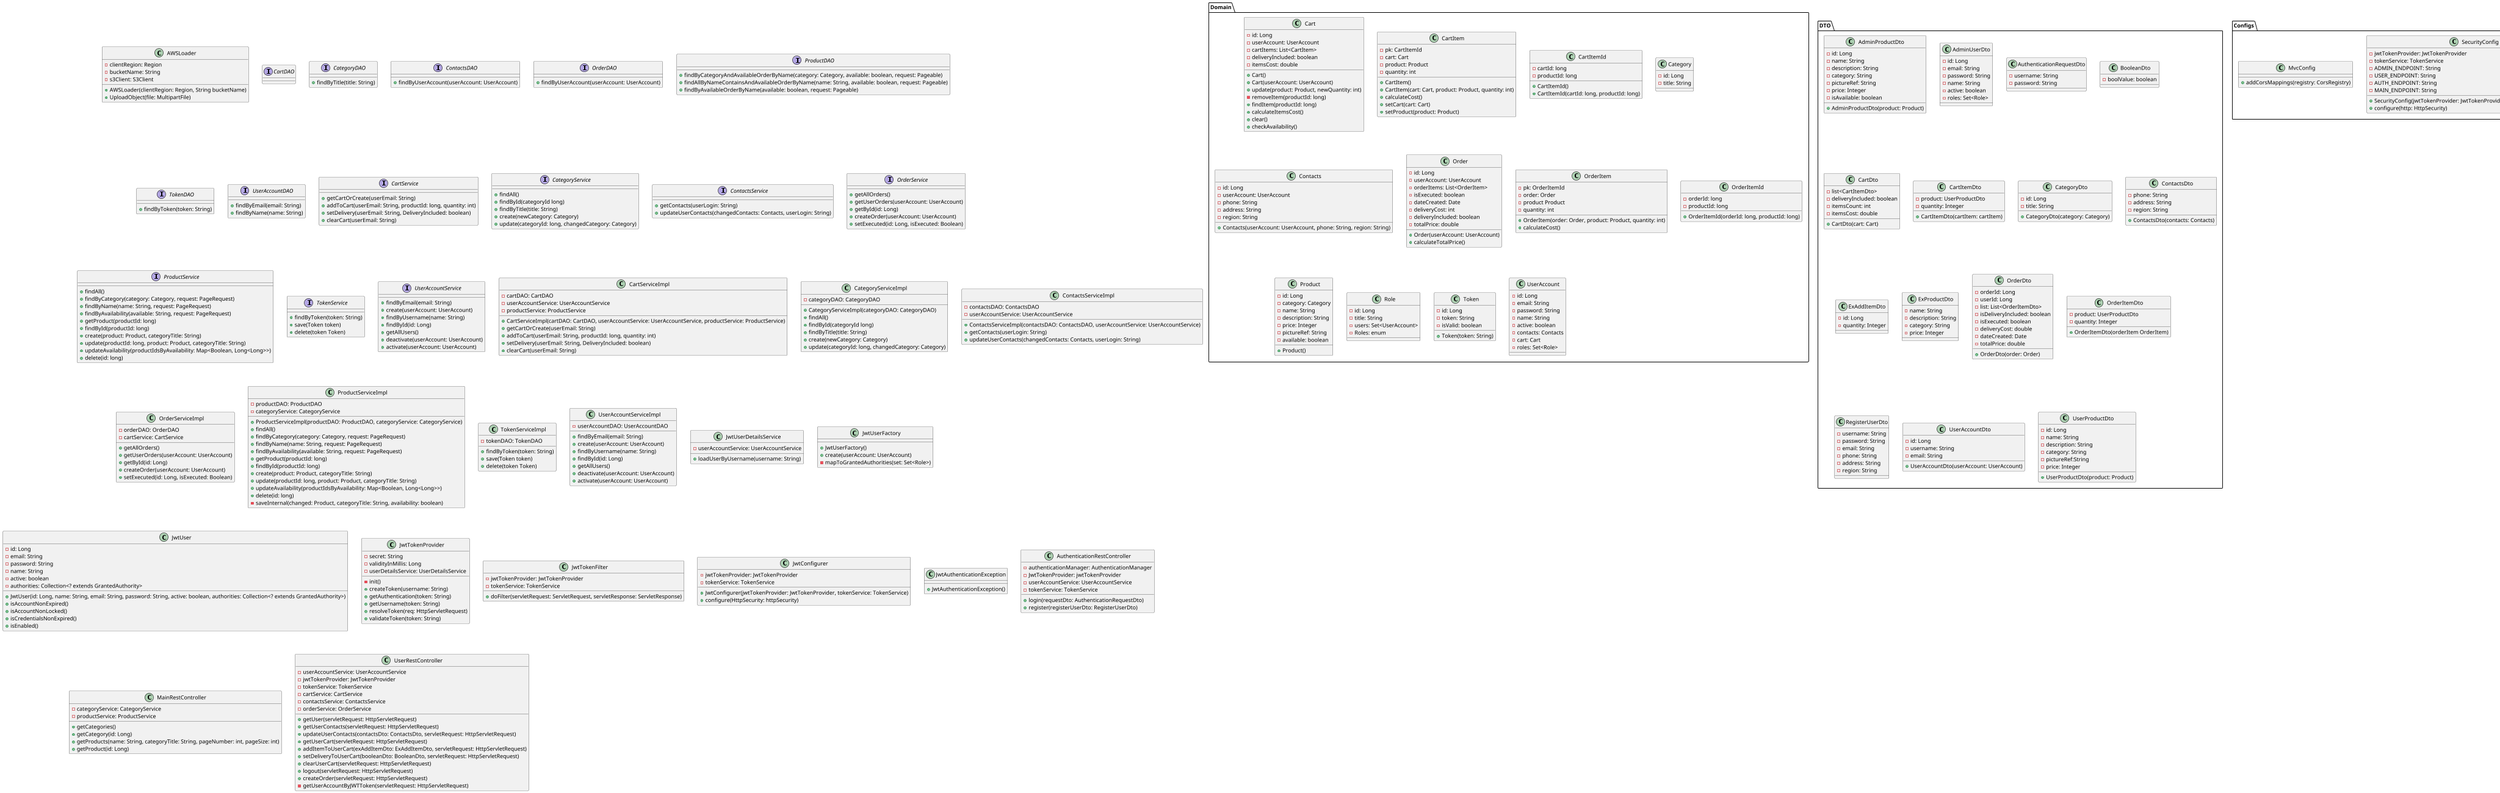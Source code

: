 @startuml ClassDiagram

scale 3000 width
scale 1300 height

class AWSLoader {
    -clientRegion: Region
    -bucketName: String
    -s3Client: S3Client
    +{method}AWSLoader(clientRegion: Region, String bucketName)
    +{method}UploadObject(file: MultipartFile)
}

interface CartDAO{

}

interface CategoryDAO{
  +{method}findByTitle(title: String)
}

interface ContactsDAO{
  +{method}findByUserAccount(userAccount: UserAccount)
}

interface OrderDAO{
  +{method}findByUserAccount(userAccount: UserAccount)
}

interface ProductDAO{
  +{method}findByCategoryAndAvailableOrderByName(category: Category, available: boolean, request: Pageable)
  +{method}findAllByNameContainsAndAvailableOrderByName(name: String, available: boolean, request: Pageable)
  +{method}findByAvailableOrderByName(available: boolean, request: Pageable)
}

interface TokenDAO{
  +{method}findByToken(token: String)
}

interface UserAccountDAO{
  +{method}findByEmail(email: String)
  +{method}findByName(name: String)
}

Package "Domain"{
    class Cart{
        -id: Long
        -userAccount: UserAccount
        -cartItems: List<CartItem>
        -deliveryIncluded: boolean
        -itemsCost: double
        +{method}Cart()
        +{method}Cart(userAccount: UserAccount)
        +{method}update(product: Product, newQuantity: int)
        -{method}removeItem(productId: long)
        +{method}findItem(productId: long)
        +{method}calculateItemsCost()
        +{method}clear()
        +{method}checkAvailability()
    }

    class CartItem{
        -pk: CartItemId
        -cart: Cart
        -product: Product
        -quantity: int
        +{method}CartItem()
        +{method}CartItem(cart: Cart, product: Product, quantity: int)
        +{method}calculateCost()
        +{method}setCart(cart: Cart)
        +{method}setProduct(product: Product)
    }

    class CartItemId{
        -cartId: long
        -productId: long
        +{method}CartItemId()
        +{method}CartItemId(cartId: long, productId: long)
    }

    class Category{
        -id: Long
        -title: String
    }

    class Contacts{
        -id: Long
        -userAccount: UserAccount
        -phone: String
        -address: String
        -region: String
        +{method}Contacts(userAccount: UserAccount, phone: String, region: String)
    }

    class Order{
        -id: Long
        -userAccount: UserAccount
        -orderItems: List<OrderItem>
        -isExecuted: boolean
        -dateCreated: Date
        -deliveryCost: int
        -deliveryIncluded: boolean
        -totalPrice: double
        +{method}Order(userAccount: UserAccount)
        +{method}calculateTotalPrice()
    }

    class OrderItem{
        -pk: OrderItemId
        -order: Order
        -product Product
        -quantity: int
        +{method}OrderItem(order: Order, product: Product, quantity: int)
        +{method}calculateCost()
    }

    class OrderItemId{
        -orderId: long
        -productId: long
        +{method}OrderItemId(orderId: long, productId: long)
    }

    class Product{
        -id: Long
        -category: Category
        -name: String
        -description: String
        -price: Integer
        -pictureRef: String
        -available: boolean
        +{method}Product()
    }

    class Role{
        -id: Long
        -title: String
        -users: Set<UserAccount>
        -Roles: enum
    }

    class Token{
        -id: Long
        -token: String
        -isValid: boolean
        +{method}Token(token: String)
    }

    class UserAccount{
        -id: Long
        -email: String
        -password: String
        -name: String
        -active: boolean
        -contacts: Contacts
        -cart: Cart
        -roles: Set<Role>
    }
}

Package "DTO"{
    class AdminProductDto{
        -id: Long
        -name: String
        -description: String
        -category: String
        -pictureRef: String
        -price: Integer
        -isAvailable: boolean
        +{method}AdminProductDto(product: Product)
    }

    class AdminUserDto{
        -id: Long
        -email: String
        -password: String
        -name: String
        -active: boolean
        -roles: Set<Role>
    }

    class AuthenticationRequestDto{
        -username: String
        -password: String
    }

    class BooleanDto{
        -boolValue: boolean
    }

    class CartDto{
        -list<CartItemDto>
        -deliveryIncluded: boolean
        -itemsCount: int
        -itemsCost: double
        +{method}CartDto(cart: Cart)
    }

    class CartItemDto{
        -product: UserProductDto
        -quantity: Integer
        +{method}CartItemDto(cartItem: cartItem)
    }

    class CategoryDto{
        -id: Long
        -title: String
        +{method}CategoryDto(category: Category)
    }

    class ContactsDto{
        -phone: String
        -address: String
        -region: String
        +{method}ContactsDto(contacts: Contacts)
    }

    class ExAddItemDto{
        -id: Long
        -quantity: Integer
    }

    class ExProductDto{
        -name: String
        -description: String
        -category: String
        -price: Integer
    }

    class OrderDto{
        -orderId: Long
        -userId: Long
        -list: List<OrderItemDto>
        -isDeliveryIncluded: boolean
        -isExecuted: boolean
        -deliveryCost: double
        -dateCreated: Date
        -totalPrice: double
        +{method}OrderDto(order: Order)
    }

    class OrderItemDto{
        -product: UserProductDto
        -quantity: Integer
        +{method}OrderItemDto(orderItem OrderItem)
    }

    class RegisterUserDto{
        -username: String
        -password: String
        -email: String
        -phone: String
        -address: String
        -region: String
    }

    class UserAccountDto{
        -id: Long
        -username: String
        -email: String
        +{method}UserAccountDto(userAccount: UserAccount)
    }

    class UserProductDto{
        -id: Long
        -name: String
        -description: String
        -category: String
        -pictureRef:String
        -price: Integer
        +{method}UserProductDto(product: Product)
    }
}

Package "Configs"{
    class SecurityConfig{
        -jwtTokenProvider: JwtTokenProvider
        -tokenService: TokenService
        -ADMIN_ENDPOINT: String
        -USER_ENDPOINT: String
        -AUTH_ENDPOINT: String
        -MAIN_ENDPOINT: String
        +{method}SecurityConfig(jwtTokenProvider: JwtTokenProvider, tokenService: TokenService)
        +{method}configure(http: HttpSecurity)
    }
    class MvcConfig{
        +{method}addCorsMappings(registry: CorsRegistry)
    }
}

interface CartService{
    +{method}getCartOrCreate(userEmail: String)
    +{method}addToCart(userEmail: String, productId: long, quantity: int)
    +{method}setDelivery(userEmail: String, DeliveryIncluded: boolean)
    +{method}clearCart(userEmail: String)
}

interface CategoryService{
    +{method}findAll()
    +{method}findById(categoryId long)
    +{method}findByTitle(title: String)
    +{method}create(newCategory: Category)
    +{method}update(categoryId: long, changedCategory: Category)
}

interface ContactsService{
    +{method}getContacts(userLogin: String)
    +{method}updateUserContacts(changedContacts: Contacts, userLogin: String)
}

interface OrderService{
    +{method}getAllOrders()
    +{method}getUserOrders(userAccount: UserAccount)
    +{method}getById(id: Long)
    +{method}createOrder(userAccount: UserAccount)
    +{method}setExecuted(id: Long, isExecuted: Boolean)
}

interface ProductService{
    +{method}findAll()
    +{method}findByCategory(category: Category, request: PageRequest)
    +{method}findByName(name: String, request: PageRequest)
    +{method}findByAvailability(available: String, request: PageRequest)
    +{method}getProduct(productId: long)
    +{method}findById(productId: long)
    +{method}create(product: Product, categoryTitle: String)
    +{method}update(productId: long, product: Product, categoryTitle: String)
    +{method}updateAvailability(productIdsByAvailability: Map<Boolean, Long<Long>>)
    +{method}delete(id: long)
}

interface TokenService{
    +{method}findByToken(token: String)
    +{method}save(Token token)
    +{method}delete(token Token)
}

interface UserAccountService{
    +{method}findByEmail(email: String)
    +{method}create(userAccount: UserAccount)
    +{method}findByUsername(name: String)
    +{method}findById(id: Long)
    +{method}getAllUsers()
    +{method}deactivate(userAccount: UserAccount)
    +{method}activate(userAccount: UserAccount)
}

class CartServiceImpl{
    -cartDAO: CartDAO
    -userAccountService: UserAccountService
    -productService: ProductService
    +{method}CartServiceImpl(cartDAO: CartDAO, userAccountService: UserAccountService, productService: ProductService)
    +{method}getCartOrCreate(userEmail: String)
    +{method}addToCart(userEmail: String, productId: long, quantity: int)
    +{method}setDelivery(userEmail: String, DeliveryIncluded: boolean)
    +{method}clearCart(userEmail: String)
}

class CategoryServiceImpl{
    -categoryDAO: CategoryDAO
    +{method}CategoryServiceImpl(categoryDAO: CategoryDAO)
    +{method}findAll()
    +{method}findById(categoryId long)
    +{method}findByTitle(title: String)
    +{method}create(newCategory: Category)
    +{method}update(categoryId: long, changedCategory: Category)
}

class ContactsServiceImpl{
    -contactsDAO: ContactsDAO
    -userAccountService: UserAccountService
    +{method}ContactsServiceImpl(contactsDAO: ContactsDAO, userAccountService: UserAccountService)
    +{method}getContacts(userLogin: String)
    +{method}updateUserContacts(changedContacts: Contacts, userLogin: String)
}

class OrderServiceImpl{
    -orderDAO: OrderDAO
    -cartService: CartService
    +{method}getAllOrders()
    +{method}getUserOrders(userAccount: UserAccount)
    +{method}getById(id: Long)
    +{method}createOrder(userAccount: UserAccount)
    +{method}setExecuted(id: Long, isExecuted: Boolean)
}

class ProductServiceImpl{
    -productDAO: ProductDAO
    -categoryService: CategoryService
    +{method}ProductServiceImpl(productDAO: ProductDAO, categoryService: CategoryService)
    +{method}findAll()
    +{method}findByCategory(category: Category, request: PageRequest)
    +{method}findByName(name: String, request: PageRequest)
    +{method}findByAvailability(available: String, request: PageRequest)
    +{method}getProduct(productId: long)
    +{method}findById(productId: long)
    +{method}create(product: Product, categoryTitle: String)
    +{method}update(productId: long, product: Product, categoryTitle: String)
    +{method}updateAvailability(productIdsByAvailability: Map<Boolean, Long<Long>>)
    +{method}delete(id: long)
    -{method}saveInternal(changed: Product, categoryTitle: String, availability: boolean)
}

class TokenServiceImpl{
    -tokenDAO: TokenDAO
    +{method}findByToken(token: String)
    +{method}save(Token token)
    +{method}delete(token Token)
}

class UserAccountServiceImpl{
    -userAccountDAO: UserAccountDAO
    +{method}findByEmail(email: String)
    +{method}create(userAccount: UserAccount)
    +{method}findByUsername(name: String)
    +{method}findById(id: Long)
    +{method}getAllUsers()
    +{method}deactivate(userAccount: UserAccount)
    +{method}activate(userAccount: UserAccount)

}

class JwtUserDetailsService{
    -userAccountService: UserAccountService
    +{method}loadUserByUsername(username: String)
}

class JwtUserFactory{
    +{method}JwtUserFactory()
    +{method}create(userAccount: UserAccount)
    -{method}mapToGrantedAuthorities(set: Set<Role>)
}

class JwtUser{
    -id: Long
    -email: String
    -password: String
    -name: String
    -active: boolean
    -authorities: Collection<? extends GrantedAuthority>
    +{method}JwtUser(id: Long, name: String, email: String, password: String, active: boolean, authorities: Collection<? extends GrantedAuthority>)
    +{method}isAccountNonExpired()
    +{method}isAccountNonLocked()
    +{method}isCredentialsNonExpired()
    +{method}isEnabled()
}

class JwtTokenProvider{
    -secret: String
    -validityInMillis: Long
    -userDetailsService: UserDetailsService
    -{method}init()
    +{method}createToken(username: String)
    +{method}getAuthentication(token: String)
    +{method}getUsername(token: String)
    +{method}resolveToken(req: HttpServletRequest)
    +{method}validateToken(token: String)
}

class JwtTokenFilter{
    -jwtTokenProvider: JwtTokenProvider
    -tokenService: TokenService
    +{method}doFilter(servletRequest: ServletRequest, servletResponse: ServletResponse)
}

class JwtConfigurer{
    -jwtTokenProvider: JwtTokenProvider
    -tokenService: TokenService
    +{method}JwtConfigurer(jwtTokenProvider: JwtTokenProvider, tokenService: TokenService)
    +{method}configure(HttpSecurity: httpSecurity)
}

class JwtAuthenticationException{
    +{method}JwtAuthenticationException()
}

class AuthenticationRestController{
    -authenticationManager: AuthenticationManager
    -JwtTokenProvider: jwtTokenProvider
    -userAccountService: UserAccountService
    -tokenService: TokenService
    +{method}login(requestDto: AuthenticationRequestDto)
    +{method}register(registerUserDto: RegisterUserDto)
}

class MainRestController{
    -categoryService: CategoryService
    -productService: ProductService
    +{method}getCategories()
    +{method}getCategory(id: Long)
    +{method}getProducts(name: String, categoryTitle: String, pageNumber: int, pageSize: int)
    +{method}getProduct(id: Long)
}

class UserRestController{
    -userAccountService: UserAccountService
    -jwtTokenProvider: JwtTokenProvider
    -tokenService: TokenService
    -cartService: CartService
    -contactsService: ContactsService
    -orderService: OrderService
    +{method}getUser(servletRequest: HttpServletRequest)
    +{method}getUserContacts(servletRequest: HttpServletRequest)
    +{method}updateUserContacts(contactsDto: ContactsDto, servletRequest: HttpServletRequest)
    +{method}getUserCart(servletRequest: HttpServletRequest)
    +{method}addItemToUserCart(exAddItemDto: ExAddItemDto, servletRequest: HttpServletRequest)
    +{method}setDeliveryToUserCart(booleanDto: BooleanDto, servletRequest: HttpServletRequest)
    +{method}clearUserCart(servletRequest: HttpServletRequest)
    +{method}logout(servletRequest: HttpServletRequest)
    +{method}createOrder(servletRequest: HttpServletRequest)
    -{method}getUserAccountByJWTToken(servletRequest: HttpServletRequest)
}


@enduml